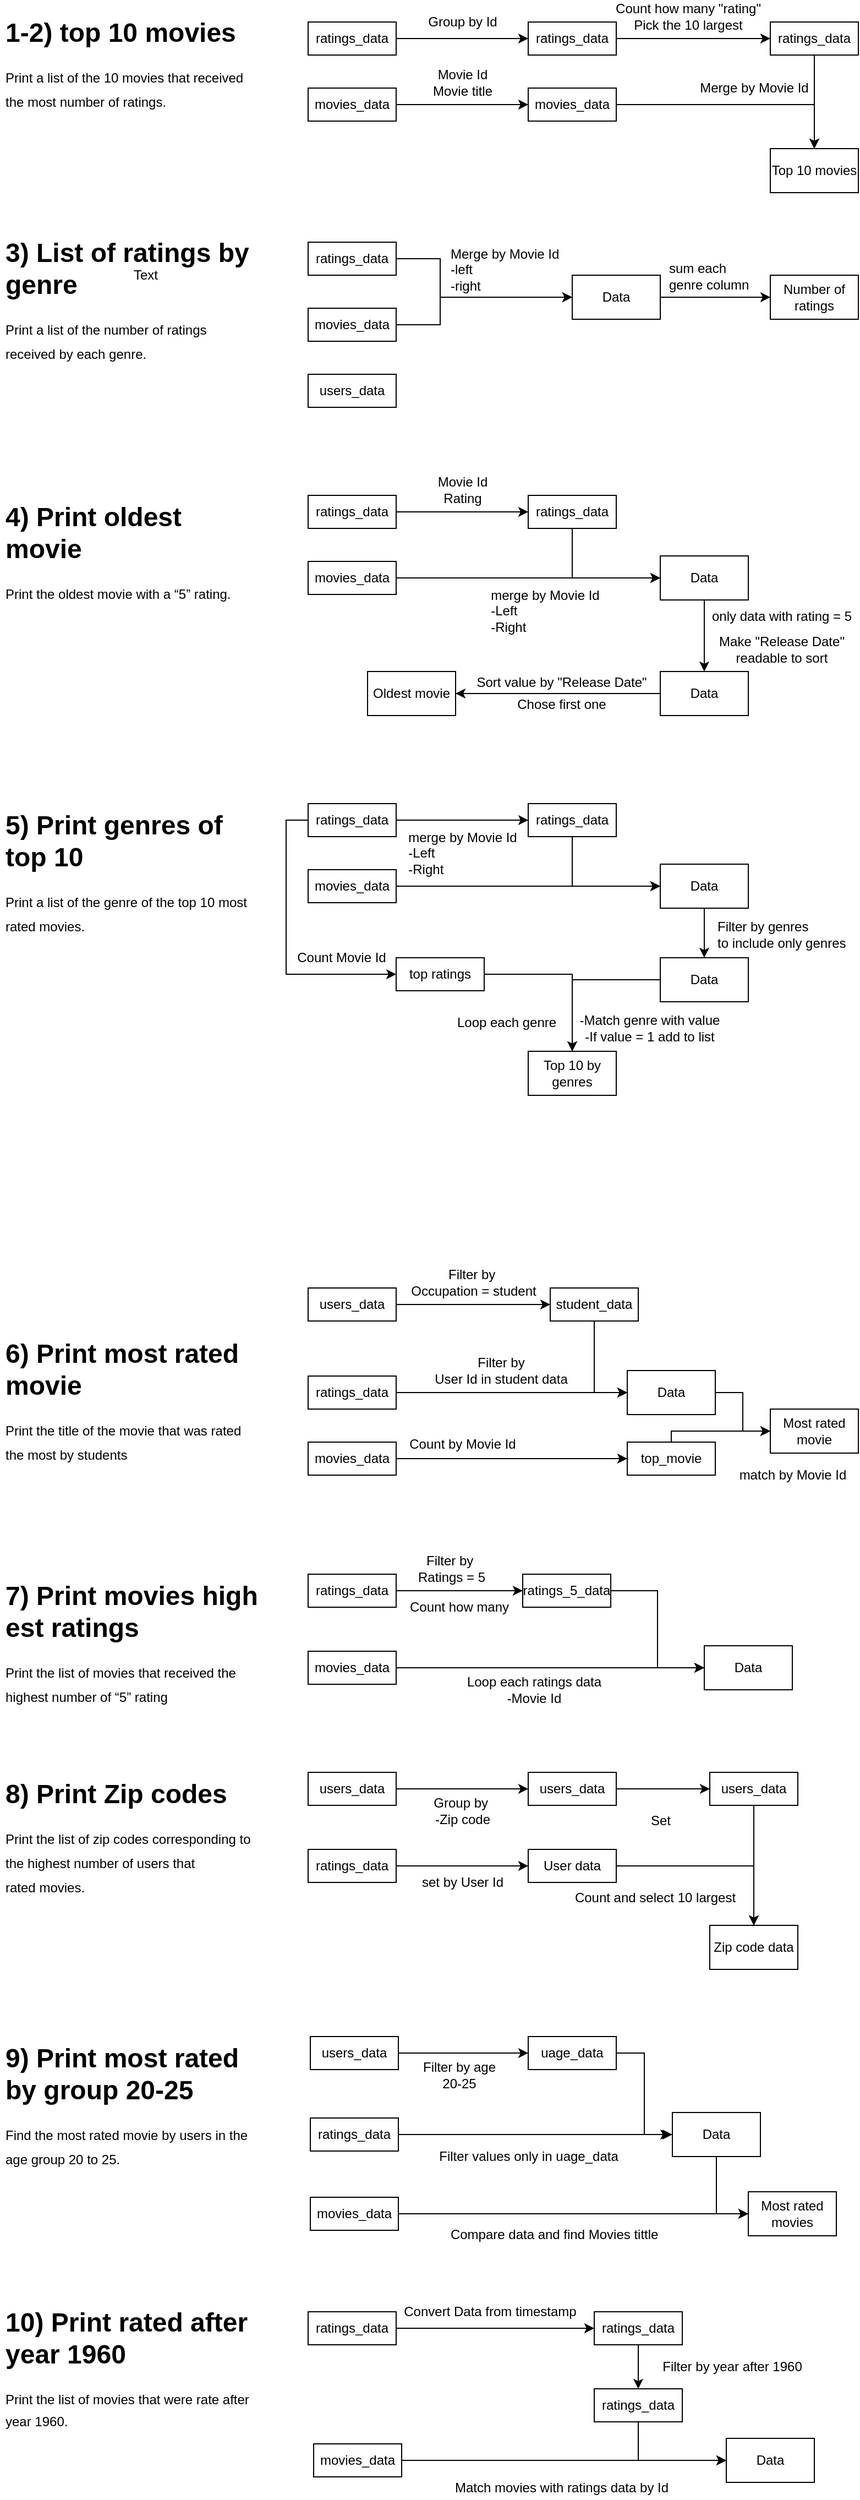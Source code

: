 <mxfile version="13.1.1" type="device"><diagram id="BhJcRQohP4E3G51LzT2_" name="Page-1"><mxGraphModel dx="1422" dy="713" grid="1" gridSize="10" guides="1" tooltips="1" connect="1" arrows="1" fold="1" page="1" pageScale="1" pageWidth="827" pageHeight="1169" math="0" shadow="0"><root><mxCell id="0"/><mxCell id="1" parent="0"/><mxCell id="E1TxKMoR_Xht5ccXdK5K-3" value="ratings_data" style="rounded=0;whiteSpace=wrap;html=1;" vertex="1" parent="1"><mxGeometry x="320" y="50" width="80" height="30" as="geometry"/></mxCell><mxCell id="E1TxKMoR_Xht5ccXdK5K-11" value="&lt;h1&gt;1-2) top 10 movies&lt;/h1&gt;&lt;p&gt;&lt;span class=&quot;TextRun SCXW217902992 BCX0&quot; lang=&quot;EN&quot; style=&quot;margin: 0px ; padding: 0px ; background-color: rgb(255 , 255 , 255) ; font-family: &amp;#34;grotesque&amp;#34; , &amp;#34;grotesque_embeddedfont&amp;#34; , &amp;#34;grotesque_msfontservice&amp;#34; , sans-serif ; line-height: 21.85px&quot;&gt;&lt;span class=&quot;NormalTextRun SCXW217902992 BCX0&quot; style=&quot;margin: 0px ; padding: 0px ; background-color: inherit&quot;&gt;Print a list of the 10 movies that received the most number of ratings.&lt;/span&gt;&lt;/span&gt;&lt;span class=&quot;EOP SCXW217902992 BCX0&quot; style=&quot;margin: 0px ; padding: 0px ; background-color: rgb(255 , 255 , 255) ; line-height: 21.85px ; font-family: &amp;#34;grotesque&amp;#34; , &amp;#34;grotesque_embeddedfont&amp;#34; , &amp;#34;grotesque_msfontservice&amp;#34; , sans-serif&quot;&gt;&amp;nbsp;&lt;/span&gt;&lt;br&gt;&lt;/p&gt;" style="text;html=1;strokeColor=none;fillColor=none;spacing=5;spacingTop=-20;whiteSpace=wrap;overflow=hidden;rounded=0;" vertex="1" parent="1"><mxGeometry x="40" y="40" width="230" height="120" as="geometry"/></mxCell><mxCell id="E1TxKMoR_Xht5ccXdK5K-12" value="&lt;h1&gt;3) List of ratings by genre&lt;/h1&gt;&lt;font style=&quot;font-size: 12px&quot;&gt;&lt;span class=&quot;TextRun SCXW53770112 BCX0&quot; lang=&quot;EN&quot; style=&quot;margin: 0px ; padding: 0px ; background-color: rgb(255 , 255 , 255) ; font-family: &amp;#34;grotesque&amp;#34; , &amp;#34;grotesque_embeddedfont&amp;#34; , &amp;#34;grotesque_msfontservice&amp;#34; , sans-serif ; line-height: 21.85px&quot;&gt;&lt;span class=&quot;NormalTextRun SCXW53770112 BCX0&quot; style=&quot;margin: 0px ; padding: 0px ; background-color: inherit&quot;&gt;Print a list of the number of ratings received by each genre.&lt;/span&gt;&lt;/span&gt;&lt;span class=&quot;EOP SCXW53770112 BCX0&quot; style=&quot;margin: 0px ; padding: 0px ; background-color: rgb(255 , 255 , 255) ; line-height: 21.85px ; font-family: &amp;#34;grotesque&amp;#34; , &amp;#34;grotesque_embeddedfont&amp;#34; , &amp;#34;grotesque_msfontservice&amp;#34; , sans-serif&quot;&gt;&amp;nbsp;&lt;/span&gt;&lt;/font&gt;&lt;p&gt;&lt;span class=&quot;EOP SCXW217902992 BCX0&quot; style=&quot;margin: 0px ; padding: 0px ; background-color: rgb(255 , 255 , 255) ; line-height: 21.85px ; font-family: &amp;#34;grotesque&amp;#34; , &amp;#34;grotesque_embeddedfont&amp;#34; , &amp;#34;grotesque_msfontservice&amp;#34; , sans-serif&quot;&gt;&amp;nbsp;&lt;/span&gt;&lt;br&gt;&lt;/p&gt;" style="text;html=1;strokeColor=none;fillColor=none;spacing=5;spacingTop=-20;whiteSpace=wrap;overflow=hidden;rounded=0;" vertex="1" parent="1"><mxGeometry x="40" y="240" width="230" height="120" as="geometry"/></mxCell><mxCell id="E1TxKMoR_Xht5ccXdK5K-45" value="Text" style="text;html=1;align=center;verticalAlign=middle;resizable=0;points=[];autosize=1;" vertex="1" parent="E1TxKMoR_Xht5ccXdK5K-12"><mxGeometry x="112" y="30" width="40" height="20" as="geometry"/></mxCell><mxCell id="E1TxKMoR_Xht5ccXdK5K-13" value="&lt;h1&gt;4) Print oldest movie&lt;/h1&gt;&lt;font style=&quot;font-size: 12px&quot;&gt;&lt;span class=&quot;TextRun SCXW104568413 BCX0&quot; lang=&quot;EN&quot; style=&quot;margin: 0px ; padding: 0px ; background-color: rgb(255 , 255 , 255) ; font-family: &amp;#34;grotesque&amp;#34; , &amp;#34;grotesque_embeddedfont&amp;#34; , &amp;#34;grotesque_msfontservice&amp;#34; , sans-serif ; line-height: 21.85px&quot;&gt;&lt;span class=&quot;NormalTextRun SCXW104568413 BCX0&quot; style=&quot;margin: 0px ; padding: 0px ; background-color: inherit&quot;&gt;Print the oldest movie with a “5” rating.&lt;/span&gt;&lt;/span&gt;&lt;span class=&quot;EOP SCXW104568413 BCX0&quot; style=&quot;margin: 0px ; padding: 0px ; background-color: rgb(255 , 255 , 255) ; line-height: 21.85px ; font-family: &amp;#34;grotesque&amp;#34; , &amp;#34;grotesque_embeddedfont&amp;#34; , &amp;#34;grotesque_msfontservice&amp;#34; , sans-serif&quot;&gt;&amp;nbsp;&lt;/span&gt;&lt;/font&gt;&lt;br&gt;&lt;p&gt;&lt;span class=&quot;EOP SCXW217902992 BCX0&quot; style=&quot;margin: 0px ; padding: 0px ; background-color: rgb(255 , 255 , 255) ; line-height: 21.85px ; font-family: &amp;#34;grotesque&amp;#34; , &amp;#34;grotesque_embeddedfont&amp;#34; , &amp;#34;grotesque_msfontservice&amp;#34; , sans-serif&quot;&gt;&amp;nbsp;&lt;/span&gt;&lt;br&gt;&lt;/p&gt;" style="text;html=1;strokeColor=none;fillColor=none;spacing=5;spacingTop=-20;whiteSpace=wrap;overflow=hidden;rounded=0;" vertex="1" parent="1"><mxGeometry x="40" y="480" width="240" height="120" as="geometry"/></mxCell><mxCell id="E1TxKMoR_Xht5ccXdK5K-14" value="&lt;h1&gt;5) Print genres of top 10&lt;/h1&gt;&lt;font style=&quot;font-size: 12px&quot;&gt;&lt;span class=&quot;TextRun SCXW199083882 BCX0&quot; lang=&quot;EN&quot; style=&quot;margin: 0px ; padding: 0px ; background-color: rgb(255 , 255 , 255) ; font-family: &amp;#34;grotesque&amp;#34; , &amp;#34;grotesque_embeddedfont&amp;#34; , &amp;#34;grotesque_msfontservice&amp;#34; , sans-serif ; line-height: 21.85px&quot;&gt;&lt;span class=&quot;NormalTextRun SCXW199083882 BCX0&quot; style=&quot;margin: 0px ; padding: 0px ; background-color: inherit&quot;&gt;Print a list of the genre of the top 10 most rated movies.&lt;/span&gt;&lt;/span&gt;&lt;span class=&quot;EOP SCXW199083882 BCX0&quot; style=&quot;margin: 0px ; padding: 0px ; background-color: rgb(255 , 255 , 255) ; line-height: 21.85px ; font-family: &amp;#34;grotesque&amp;#34; , &amp;#34;grotesque_embeddedfont&amp;#34; , &amp;#34;grotesque_msfontservice&amp;#34; , sans-serif&quot;&gt;&amp;nbsp;&lt;/span&gt;&lt;/font&gt;&lt;p&gt;&lt;span class=&quot;EOP SCXW217902992 BCX0&quot; style=&quot;margin: 0px ; padding: 0px ; background-color: rgb(255 , 255 , 255) ; line-height: 21.85px ; font-family: &amp;#34;grotesque&amp;#34; , &amp;#34;grotesque_embeddedfont&amp;#34; , &amp;#34;grotesque_msfontservice&amp;#34; , sans-serif&quot;&gt;&amp;nbsp;&lt;/span&gt;&lt;br&gt;&lt;/p&gt;" style="text;html=1;strokeColor=none;fillColor=none;spacing=5;spacingTop=-20;whiteSpace=wrap;overflow=hidden;rounded=0;" vertex="1" parent="1"><mxGeometry x="40" y="760" width="240" height="120" as="geometry"/></mxCell><mxCell id="E1TxKMoR_Xht5ccXdK5K-23" style="edgeStyle=orthogonalEdgeStyle;rounded=0;orthogonalLoop=1;jettySize=auto;html=1;entryX=0;entryY=0.5;entryDx=0;entryDy=0;" edge="1" parent="1" source="E1TxKMoR_Xht5ccXdK5K-15" target="E1TxKMoR_Xht5ccXdK5K-22"><mxGeometry relative="1" as="geometry"/></mxCell><mxCell id="E1TxKMoR_Xht5ccXdK5K-15" value="movies_data" style="rounded=0;whiteSpace=wrap;html=1;" vertex="1" parent="1"><mxGeometry x="320" y="110" width="80" height="30" as="geometry"/></mxCell><mxCell id="E1TxKMoR_Xht5ccXdK5K-27" style="edgeStyle=orthogonalEdgeStyle;rounded=0;orthogonalLoop=1;jettySize=auto;html=1;entryX=0;entryY=0.5;entryDx=0;entryDy=0;" edge="1" parent="1" source="E1TxKMoR_Xht5ccXdK5K-17" target="E1TxKMoR_Xht5ccXdK5K-26"><mxGeometry relative="1" as="geometry"/></mxCell><mxCell id="E1TxKMoR_Xht5ccXdK5K-17" value="ratings_data" style="rounded=0;whiteSpace=wrap;html=1;" vertex="1" parent="1"><mxGeometry x="520" y="50" width="80" height="30" as="geometry"/></mxCell><mxCell id="E1TxKMoR_Xht5ccXdK5K-18" value="" style="endArrow=classic;html=1;exitX=1;exitY=0.5;exitDx=0;exitDy=0;entryX=0;entryY=0.5;entryDx=0;entryDy=0;" edge="1" parent="1" source="E1TxKMoR_Xht5ccXdK5K-3" target="E1TxKMoR_Xht5ccXdK5K-17"><mxGeometry width="50" height="50" relative="1" as="geometry"><mxPoint x="370" y="280" as="sourcePoint"/><mxPoint x="420" y="230" as="targetPoint"/></mxGeometry></mxCell><mxCell id="E1TxKMoR_Xht5ccXdK5K-21" value="Group by Id" style="text;html=1;align=center;verticalAlign=middle;resizable=0;points=[];autosize=1;" vertex="1" parent="1"><mxGeometry x="420" y="40" width="80" height="20" as="geometry"/></mxCell><mxCell id="E1TxKMoR_Xht5ccXdK5K-31" style="edgeStyle=orthogonalEdgeStyle;rounded=0;orthogonalLoop=1;jettySize=auto;html=1;exitX=1;exitY=0.5;exitDx=0;exitDy=0;" edge="1" parent="1" source="E1TxKMoR_Xht5ccXdK5K-22" target="E1TxKMoR_Xht5ccXdK5K-25"><mxGeometry relative="1" as="geometry"/></mxCell><mxCell id="E1TxKMoR_Xht5ccXdK5K-22" value="movies_data" style="rounded=0;whiteSpace=wrap;html=1;" vertex="1" parent="1"><mxGeometry x="520" y="110" width="80" height="30" as="geometry"/></mxCell><mxCell id="E1TxKMoR_Xht5ccXdK5K-24" value="Movie Id&lt;br&gt;Movie title" style="text;html=1;align=center;verticalAlign=middle;resizable=0;points=[];autosize=1;" vertex="1" parent="1"><mxGeometry x="425" y="90" width="70" height="30" as="geometry"/></mxCell><mxCell id="E1TxKMoR_Xht5ccXdK5K-25" value="Top 10 movies" style="rounded=0;whiteSpace=wrap;html=1;" vertex="1" parent="1"><mxGeometry x="740" y="165" width="80" height="40" as="geometry"/></mxCell><mxCell id="E1TxKMoR_Xht5ccXdK5K-30" style="edgeStyle=orthogonalEdgeStyle;rounded=0;orthogonalLoop=1;jettySize=auto;html=1;exitX=0.5;exitY=1;exitDx=0;exitDy=0;entryX=0.5;entryY=0;entryDx=0;entryDy=0;" edge="1" parent="1" source="E1TxKMoR_Xht5ccXdK5K-26" target="E1TxKMoR_Xht5ccXdK5K-25"><mxGeometry relative="1" as="geometry"/></mxCell><mxCell id="E1TxKMoR_Xht5ccXdK5K-26" value="ratings_data" style="rounded=0;whiteSpace=wrap;html=1;" vertex="1" parent="1"><mxGeometry x="740" y="50" width="80" height="30" as="geometry"/></mxCell><mxCell id="E1TxKMoR_Xht5ccXdK5K-28" value="Count how many &quot;rating&quot;&lt;br&gt;Pick the 10 largest" style="text;html=1;align=center;verticalAlign=middle;resizable=0;points=[];autosize=1;" vertex="1" parent="1"><mxGeometry x="590" y="30" width="150" height="30" as="geometry"/></mxCell><mxCell id="E1TxKMoR_Xht5ccXdK5K-32" value="Merge by Movie Id" style="text;html=1;align=center;verticalAlign=middle;resizable=0;points=[];autosize=1;" vertex="1" parent="1"><mxGeometry x="670" y="100" width="110" height="20" as="geometry"/></mxCell><mxCell id="E1TxKMoR_Xht5ccXdK5K-38" style="edgeStyle=orthogonalEdgeStyle;rounded=0;orthogonalLoop=1;jettySize=auto;html=1;" edge="1" parent="1" source="E1TxKMoR_Xht5ccXdK5K-34" target="E1TxKMoR_Xht5ccXdK5K-37"><mxGeometry relative="1" as="geometry"><Array as="points"><mxPoint x="440" y="265"/><mxPoint x="440" y="300"/></Array></mxGeometry></mxCell><mxCell id="E1TxKMoR_Xht5ccXdK5K-34" value="ratings_data" style="rounded=0;whiteSpace=wrap;html=1;" vertex="1" parent="1"><mxGeometry x="320" y="250" width="80" height="30" as="geometry"/></mxCell><mxCell id="E1TxKMoR_Xht5ccXdK5K-39" style="edgeStyle=orthogonalEdgeStyle;rounded=0;orthogonalLoop=1;jettySize=auto;html=1;entryX=0;entryY=0.5;entryDx=0;entryDy=0;" edge="1" parent="1" source="E1TxKMoR_Xht5ccXdK5K-35" target="E1TxKMoR_Xht5ccXdK5K-37"><mxGeometry relative="1" as="geometry"><Array as="points"><mxPoint x="440" y="325"/><mxPoint x="440" y="300"/></Array></mxGeometry></mxCell><mxCell id="E1TxKMoR_Xht5ccXdK5K-35" value="movies_data" style="rounded=0;whiteSpace=wrap;html=1;" vertex="1" parent="1"><mxGeometry x="320" y="310" width="80" height="30" as="geometry"/></mxCell><mxCell id="E1TxKMoR_Xht5ccXdK5K-36" value="users_data" style="rounded=0;whiteSpace=wrap;html=1;" vertex="1" parent="1"><mxGeometry x="320" y="370" width="80" height="30" as="geometry"/></mxCell><mxCell id="E1TxKMoR_Xht5ccXdK5K-43" style="edgeStyle=orthogonalEdgeStyle;rounded=0;orthogonalLoop=1;jettySize=auto;html=1;exitX=1;exitY=0.5;exitDx=0;exitDy=0;" edge="1" parent="1" source="E1TxKMoR_Xht5ccXdK5K-37" target="E1TxKMoR_Xht5ccXdK5K-42"><mxGeometry relative="1" as="geometry"/></mxCell><mxCell id="E1TxKMoR_Xht5ccXdK5K-37" value="Data" style="rounded=0;whiteSpace=wrap;html=1;" vertex="1" parent="1"><mxGeometry x="560" y="280" width="80" height="40" as="geometry"/></mxCell><mxCell id="E1TxKMoR_Xht5ccXdK5K-40" value="&lt;div style=&quot;text-align: left&quot;&gt;&lt;span&gt;Merge by Movie Id&amp;nbsp;&lt;/span&gt;&lt;/div&gt;&lt;div style=&quot;text-align: left&quot;&gt;&lt;span&gt;-left&amp;nbsp;&lt;/span&gt;&lt;/div&gt;&lt;div style=&quot;text-align: left&quot;&gt;&lt;span&gt;-right&lt;/span&gt;&lt;/div&gt;" style="text;html=1;align=center;verticalAlign=middle;resizable=0;points=[];autosize=1;" vertex="1" parent="1"><mxGeometry x="440" y="250" width="120" height="50" as="geometry"/></mxCell><mxCell id="E1TxKMoR_Xht5ccXdK5K-42" value="Number of ratings" style="rounded=0;whiteSpace=wrap;html=1;" vertex="1" parent="1"><mxGeometry x="740" y="280" width="80" height="40" as="geometry"/></mxCell><mxCell id="E1TxKMoR_Xht5ccXdK5K-44" value="sum each &lt;br&gt;genre column" style="text;html=1;align=left;verticalAlign=middle;resizable=0;points=[];autosize=1;" vertex="1" parent="1"><mxGeometry x="646" y="266" width="90" height="30" as="geometry"/></mxCell><mxCell id="E1TxKMoR_Xht5ccXdK5K-51" style="edgeStyle=orthogonalEdgeStyle;rounded=0;orthogonalLoop=1;jettySize=auto;html=1;entryX=0;entryY=0.5;entryDx=0;entryDy=0;" edge="1" parent="1" source="E1TxKMoR_Xht5ccXdK5K-46" target="E1TxKMoR_Xht5ccXdK5K-49"><mxGeometry relative="1" as="geometry"/></mxCell><mxCell id="E1TxKMoR_Xht5ccXdK5K-46" value="ratings_data" style="rounded=0;whiteSpace=wrap;html=1;" vertex="1" parent="1"><mxGeometry x="320" y="480" width="80" height="30" as="geometry"/></mxCell><mxCell id="E1TxKMoR_Xht5ccXdK5K-53" style="edgeStyle=orthogonalEdgeStyle;rounded=0;orthogonalLoop=1;jettySize=auto;html=1;entryX=0;entryY=0.5;entryDx=0;entryDy=0;" edge="1" parent="1" source="E1TxKMoR_Xht5ccXdK5K-47" target="E1TxKMoR_Xht5ccXdK5K-52"><mxGeometry relative="1" as="geometry"/></mxCell><mxCell id="E1TxKMoR_Xht5ccXdK5K-47" value="movies_data" style="rounded=0;whiteSpace=wrap;html=1;" vertex="1" parent="1"><mxGeometry x="320" y="540" width="80" height="30" as="geometry"/></mxCell><mxCell id="E1TxKMoR_Xht5ccXdK5K-54" style="edgeStyle=orthogonalEdgeStyle;rounded=0;orthogonalLoop=1;jettySize=auto;html=1;entryX=0;entryY=0.5;entryDx=0;entryDy=0;" edge="1" parent="1" source="E1TxKMoR_Xht5ccXdK5K-49" target="E1TxKMoR_Xht5ccXdK5K-52"><mxGeometry relative="1" as="geometry"><mxPoint x="630" y="550" as="targetPoint"/><Array as="points"><mxPoint x="560" y="555"/></Array></mxGeometry></mxCell><mxCell id="E1TxKMoR_Xht5ccXdK5K-49" value="ratings_data" style="rounded=0;whiteSpace=wrap;html=1;" vertex="1" parent="1"><mxGeometry x="520" y="480" width="80" height="30" as="geometry"/></mxCell><mxCell id="E1TxKMoR_Xht5ccXdK5K-50" value="Movie Id&lt;br&gt;Rating" style="text;html=1;align=center;verticalAlign=middle;resizable=0;points=[];autosize=1;" vertex="1" parent="1"><mxGeometry x="430" y="460" width="60" height="30" as="geometry"/></mxCell><mxCell id="E1TxKMoR_Xht5ccXdK5K-59" style="edgeStyle=orthogonalEdgeStyle;rounded=0;orthogonalLoop=1;jettySize=auto;html=1;entryX=0.5;entryY=0;entryDx=0;entryDy=0;" edge="1" parent="1" source="E1TxKMoR_Xht5ccXdK5K-52" target="E1TxKMoR_Xht5ccXdK5K-58"><mxGeometry relative="1" as="geometry"/></mxCell><mxCell id="E1TxKMoR_Xht5ccXdK5K-52" value="Data" style="rounded=0;whiteSpace=wrap;html=1;" vertex="1" parent="1"><mxGeometry x="640" y="535" width="80" height="40" as="geometry"/></mxCell><mxCell id="E1TxKMoR_Xht5ccXdK5K-57" value="&lt;div style=&quot;text-align: left&quot;&gt;&lt;span&gt;merge by Movie Id&lt;/span&gt;&lt;/div&gt;&lt;div style=&quot;text-align: left&quot;&gt;&lt;span&gt;-Left&lt;/span&gt;&lt;/div&gt;&lt;div style=&quot;text-align: left&quot;&gt;&lt;span&gt;-Right&lt;/span&gt;&lt;/div&gt;" style="text;html=1;align=center;verticalAlign=middle;resizable=0;points=[];autosize=1;" vertex="1" parent="1"><mxGeometry x="480" y="560" width="110" height="50" as="geometry"/></mxCell><mxCell id="E1TxKMoR_Xht5ccXdK5K-63" style="edgeStyle=orthogonalEdgeStyle;rounded=0;orthogonalLoop=1;jettySize=auto;html=1;entryX=1;entryY=0.5;entryDx=0;entryDy=0;" edge="1" parent="1" source="E1TxKMoR_Xht5ccXdK5K-58" target="E1TxKMoR_Xht5ccXdK5K-62"><mxGeometry relative="1" as="geometry"/></mxCell><mxCell id="E1TxKMoR_Xht5ccXdK5K-58" value="Data" style="rounded=0;whiteSpace=wrap;html=1;" vertex="1" parent="1"><mxGeometry x="640" y="640" width="80" height="40" as="geometry"/></mxCell><mxCell id="E1TxKMoR_Xht5ccXdK5K-60" value="only data with rating = 5" style="text;html=1;align=center;verticalAlign=middle;resizable=0;points=[];autosize=1;" vertex="1" parent="1"><mxGeometry x="680" y="580" width="140" height="20" as="geometry"/></mxCell><mxCell id="E1TxKMoR_Xht5ccXdK5K-62" value="Oldest movie" style="rounded=0;whiteSpace=wrap;html=1;" vertex="1" parent="1"><mxGeometry x="374" y="640" width="80" height="40" as="geometry"/></mxCell><mxCell id="E1TxKMoR_Xht5ccXdK5K-67" value="Sort value by &quot;Release Date&quot;" style="text;html=1;align=center;verticalAlign=middle;resizable=0;points=[];autosize=1;" vertex="1" parent="1"><mxGeometry x="465" y="640" width="170" height="20" as="geometry"/></mxCell><mxCell id="E1TxKMoR_Xht5ccXdK5K-68" value="Make &quot;Release Date&quot;&lt;br&gt;readable to sort" style="text;html=1;align=center;verticalAlign=middle;resizable=0;points=[];autosize=1;" vertex="1" parent="1"><mxGeometry x="685" y="605" width="130" height="30" as="geometry"/></mxCell><mxCell id="E1TxKMoR_Xht5ccXdK5K-69" value="Chose first one" style="text;html=1;align=center;verticalAlign=middle;resizable=0;points=[];autosize=1;" vertex="1" parent="1"><mxGeometry x="500" y="660" width="100" height="20" as="geometry"/></mxCell><mxCell id="E1TxKMoR_Xht5ccXdK5K-70" style="edgeStyle=orthogonalEdgeStyle;rounded=0;orthogonalLoop=1;jettySize=auto;html=1;entryX=0;entryY=0.5;entryDx=0;entryDy=0;" edge="1" parent="1" source="E1TxKMoR_Xht5ccXdK5K-71" target="E1TxKMoR_Xht5ccXdK5K-75"><mxGeometry relative="1" as="geometry"/></mxCell><mxCell id="E1TxKMoR_Xht5ccXdK5K-92" style="edgeStyle=orthogonalEdgeStyle;rounded=0;orthogonalLoop=1;jettySize=auto;html=1;entryX=0;entryY=0.5;entryDx=0;entryDy=0;" edge="1" parent="1" source="E1TxKMoR_Xht5ccXdK5K-71" target="E1TxKMoR_Xht5ccXdK5K-86"><mxGeometry relative="1" as="geometry"><Array as="points"><mxPoint x="300" y="775"/><mxPoint x="300" y="915"/></Array></mxGeometry></mxCell><mxCell id="E1TxKMoR_Xht5ccXdK5K-71" value="ratings_data" style="rounded=0;whiteSpace=wrap;html=1;" vertex="1" parent="1"><mxGeometry x="320" y="760" width="80" height="30" as="geometry"/></mxCell><mxCell id="E1TxKMoR_Xht5ccXdK5K-72" style="edgeStyle=orthogonalEdgeStyle;rounded=0;orthogonalLoop=1;jettySize=auto;html=1;entryX=0;entryY=0.5;entryDx=0;entryDy=0;" edge="1" parent="1" source="E1TxKMoR_Xht5ccXdK5K-73" target="E1TxKMoR_Xht5ccXdK5K-76"><mxGeometry relative="1" as="geometry"/></mxCell><mxCell id="E1TxKMoR_Xht5ccXdK5K-73" value="movies_data" style="rounded=0;whiteSpace=wrap;html=1;" vertex="1" parent="1"><mxGeometry x="320" y="820" width="80" height="30" as="geometry"/></mxCell><mxCell id="E1TxKMoR_Xht5ccXdK5K-74" style="edgeStyle=orthogonalEdgeStyle;rounded=0;orthogonalLoop=1;jettySize=auto;html=1;entryX=0;entryY=0.5;entryDx=0;entryDy=0;" edge="1" parent="1" source="E1TxKMoR_Xht5ccXdK5K-75" target="E1TxKMoR_Xht5ccXdK5K-76"><mxGeometry relative="1" as="geometry"><mxPoint x="630" y="830" as="targetPoint"/><Array as="points"><mxPoint x="560" y="835"/></Array></mxGeometry></mxCell><mxCell id="E1TxKMoR_Xht5ccXdK5K-75" value="ratings_data" style="rounded=0;whiteSpace=wrap;html=1;" vertex="1" parent="1"><mxGeometry x="520" y="760" width="80" height="30" as="geometry"/></mxCell><mxCell id="E1TxKMoR_Xht5ccXdK5K-83" style="edgeStyle=orthogonalEdgeStyle;rounded=0;orthogonalLoop=1;jettySize=auto;html=1;exitX=0.5;exitY=1;exitDx=0;exitDy=0;entryX=0.5;entryY=0;entryDx=0;entryDy=0;" edge="1" parent="1" source="E1TxKMoR_Xht5ccXdK5K-76" target="E1TxKMoR_Xht5ccXdK5K-79"><mxGeometry relative="1" as="geometry"/></mxCell><mxCell id="E1TxKMoR_Xht5ccXdK5K-76" value="Data" style="rounded=0;whiteSpace=wrap;html=1;" vertex="1" parent="1"><mxGeometry x="640" y="815" width="80" height="40" as="geometry"/></mxCell><mxCell id="E1TxKMoR_Xht5ccXdK5K-77" value="&lt;div style=&quot;text-align: left&quot;&gt;&lt;span&gt;merge by Movie Id&lt;/span&gt;&lt;/div&gt;&lt;div style=&quot;text-align: left&quot;&gt;&lt;span&gt;-Left&lt;/span&gt;&lt;/div&gt;&lt;div style=&quot;text-align: left&quot;&gt;&lt;span&gt;-Right&lt;/span&gt;&lt;/div&gt;" style="text;html=1;align=center;verticalAlign=middle;resizable=0;points=[];autosize=1;" vertex="1" parent="1"><mxGeometry x="405" y="780" width="110" height="50" as="geometry"/></mxCell><mxCell id="E1TxKMoR_Xht5ccXdK5K-95" style="edgeStyle=orthogonalEdgeStyle;rounded=0;orthogonalLoop=1;jettySize=auto;html=1;exitX=0;exitY=0.5;exitDx=0;exitDy=0;entryX=0.5;entryY=0;entryDx=0;entryDy=0;" edge="1" parent="1" source="E1TxKMoR_Xht5ccXdK5K-79" target="E1TxKMoR_Xht5ccXdK5K-93"><mxGeometry relative="1" as="geometry"><mxPoint x="560" y="970" as="targetPoint"/></mxGeometry></mxCell><mxCell id="E1TxKMoR_Xht5ccXdK5K-79" value="Data" style="rounded=0;whiteSpace=wrap;html=1;" vertex="1" parent="1"><mxGeometry x="640" y="900" width="80" height="40" as="geometry"/></mxCell><mxCell id="E1TxKMoR_Xht5ccXdK5K-103" style="edgeStyle=orthogonalEdgeStyle;rounded=0;orthogonalLoop=1;jettySize=auto;html=1;entryX=0;entryY=0.5;entryDx=0;entryDy=0;" edge="1" parent="1" source="E1TxKMoR_Xht5ccXdK5K-80" target="E1TxKMoR_Xht5ccXdK5K-102"><mxGeometry relative="1" as="geometry"/></mxCell><mxCell id="E1TxKMoR_Xht5ccXdK5K-80" value="users_data" style="rounded=0;whiteSpace=wrap;html=1;" vertex="1" parent="1"><mxGeometry x="320" y="1200" width="80" height="30" as="geometry"/></mxCell><mxCell id="E1TxKMoR_Xht5ccXdK5K-107" style="edgeStyle=orthogonalEdgeStyle;rounded=0;orthogonalLoop=1;jettySize=auto;html=1;entryX=0;entryY=0.5;entryDx=0;entryDy=0;" edge="1" parent="1" source="E1TxKMoR_Xht5ccXdK5K-81" target="E1TxKMoR_Xht5ccXdK5K-105"><mxGeometry relative="1" as="geometry"><mxPoint x="610" y="1300" as="targetPoint"/></mxGeometry></mxCell><mxCell id="E1TxKMoR_Xht5ccXdK5K-81" value="ratings_data" style="rounded=0;whiteSpace=wrap;html=1;" vertex="1" parent="1"><mxGeometry x="320" y="1280" width="80" height="30" as="geometry"/></mxCell><mxCell id="E1TxKMoR_Xht5ccXdK5K-111" style="edgeStyle=orthogonalEdgeStyle;rounded=0;orthogonalLoop=1;jettySize=auto;html=1;entryX=0;entryY=0.5;entryDx=0;entryDy=0;" edge="1" parent="1" source="E1TxKMoR_Xht5ccXdK5K-82" target="E1TxKMoR_Xht5ccXdK5K-110"><mxGeometry relative="1" as="geometry"/></mxCell><mxCell id="E1TxKMoR_Xht5ccXdK5K-82" value="movies_data" style="rounded=0;whiteSpace=wrap;html=1;" vertex="1" parent="1"><mxGeometry x="320" y="1340" width="80" height="30" as="geometry"/></mxCell><mxCell id="E1TxKMoR_Xht5ccXdK5K-84" value="Filter by genres&lt;br&gt;to include only genres" style="text;html=1;align=left;verticalAlign=middle;resizable=0;points=[];autosize=1;" vertex="1" parent="1"><mxGeometry x="690" y="864" width="130" height="30" as="geometry"/></mxCell><mxCell id="E1TxKMoR_Xht5ccXdK5K-94" style="edgeStyle=orthogonalEdgeStyle;rounded=0;orthogonalLoop=1;jettySize=auto;html=1;exitX=1;exitY=0.5;exitDx=0;exitDy=0;entryX=0.5;entryY=0;entryDx=0;entryDy=0;" edge="1" parent="1" source="E1TxKMoR_Xht5ccXdK5K-86" target="E1TxKMoR_Xht5ccXdK5K-93"><mxGeometry relative="1" as="geometry"/></mxCell><mxCell id="E1TxKMoR_Xht5ccXdK5K-86" value="top ratings" style="rounded=0;whiteSpace=wrap;html=1;" vertex="1" parent="1"><mxGeometry x="400" y="900" width="80" height="30" as="geometry"/></mxCell><mxCell id="E1TxKMoR_Xht5ccXdK5K-89" value="Count Movie Id" style="text;html=1;align=center;verticalAlign=middle;resizable=0;points=[];autosize=1;" vertex="1" parent="1"><mxGeometry x="300" y="890" width="100" height="20" as="geometry"/></mxCell><mxCell id="E1TxKMoR_Xht5ccXdK5K-93" value="Top 10 by genres" style="rounded=0;whiteSpace=wrap;html=1;" vertex="1" parent="1"><mxGeometry x="520" y="985" width="80" height="40" as="geometry"/></mxCell><mxCell id="E1TxKMoR_Xht5ccXdK5K-96" value="-Match genre with value&lt;br&gt;-If value = 1 add to list" style="text;html=1;align=center;verticalAlign=middle;resizable=0;points=[];autosize=1;" vertex="1" parent="1"><mxGeometry x="560" y="949" width="140" height="30" as="geometry"/></mxCell><mxCell id="E1TxKMoR_Xht5ccXdK5K-100" value="Loop each genre" style="text;html=1;align=center;verticalAlign=middle;resizable=0;points=[];autosize=1;" vertex="1" parent="1"><mxGeometry x="445" y="949" width="110" height="20" as="geometry"/></mxCell><mxCell id="E1TxKMoR_Xht5ccXdK5K-101" value="&lt;h1&gt;6) Print most rated movie&lt;/h1&gt;&lt;font style=&quot;font-size: 12px&quot;&gt;&lt;span class=&quot;TextRun SCXW146094069 BCX0&quot; lang=&quot;EN&quot; style=&quot;margin: 0px ; padding: 0px ; background-color: rgb(255 , 255 , 255) ; font-family: &amp;#34;grotesque&amp;#34; , &amp;#34;grotesque_embeddedfont&amp;#34; , &amp;#34;grotesque_msfontservice&amp;#34; , sans-serif ; line-height: 21.85px&quot;&gt;&lt;span class=&quot;NormalTextRun SCXW146094069 BCX0&quot; style=&quot;margin: 0px ; padding: 0px ; background-color: inherit&quot;&gt;P&lt;/span&gt;&lt;/span&gt;&lt;span class=&quot;TextRun SCXW146094069 BCX0&quot; lang=&quot;EN&quot; style=&quot;margin: 0px ; padding: 0px ; background-color: rgb(255 , 255 , 255) ; font-family: &amp;#34;grotesque&amp;#34; , &amp;#34;grotesque_embeddedfont&amp;#34; , &amp;#34;grotesque_msfontservice&amp;#34; , sans-serif ; line-height: 21.85px&quot;&gt;&lt;span class=&quot;NormalTextRun SCXW146094069 BCX0&quot; style=&quot;margin: 0px ; padding: 0px ; background-color: inherit&quot;&gt;rint the title of the movie that was rated the most by students&lt;/span&gt;&lt;/span&gt;&lt;span class=&quot;EOP SCXW146094069 BCX0&quot; style=&quot;margin: 0px ; padding: 0px ; background-color: rgb(255 , 255 , 255) ; line-height: 21.85px ; font-family: &amp;#34;grotesque&amp;#34; , &amp;#34;grotesque_embeddedfont&amp;#34; , &amp;#34;grotesque_msfontservice&amp;#34; , sans-serif&quot;&gt;&amp;nbsp;&lt;/span&gt;&lt;br&gt;&lt;/font&gt;&lt;p&gt;&lt;span class=&quot;EOP SCXW217902992 BCX0&quot; style=&quot;margin: 0px ; padding: 0px ; background-color: rgb(255 , 255 , 255) ; line-height: 21.85px ; font-family: &amp;#34;grotesque&amp;#34; , &amp;#34;grotesque_embeddedfont&amp;#34; , &amp;#34;grotesque_msfontservice&amp;#34; , sans-serif&quot;&gt;&amp;nbsp;&lt;/span&gt;&lt;br&gt;&lt;/p&gt;" style="text;html=1;strokeColor=none;fillColor=none;spacing=5;spacingTop=-20;whiteSpace=wrap;overflow=hidden;rounded=0;" vertex="1" parent="1"><mxGeometry x="40" y="1240" width="240" height="120" as="geometry"/></mxCell><mxCell id="E1TxKMoR_Xht5ccXdK5K-106" style="edgeStyle=orthogonalEdgeStyle;rounded=0;orthogonalLoop=1;jettySize=auto;html=1;exitX=0.5;exitY=1;exitDx=0;exitDy=0;entryX=0;entryY=0.5;entryDx=0;entryDy=0;" edge="1" parent="1" source="E1TxKMoR_Xht5ccXdK5K-102" target="E1TxKMoR_Xht5ccXdK5K-105"><mxGeometry relative="1" as="geometry"/></mxCell><mxCell id="E1TxKMoR_Xht5ccXdK5K-102" value="student_data" style="rounded=0;whiteSpace=wrap;html=1;" vertex="1" parent="1"><mxGeometry x="540" y="1200" width="80" height="30" as="geometry"/></mxCell><mxCell id="E1TxKMoR_Xht5ccXdK5K-104" value="Filter by&amp;nbsp;&lt;br&gt;Occupation = student" style="text;html=1;align=center;verticalAlign=middle;resizable=0;points=[];autosize=1;" vertex="1" parent="1"><mxGeometry x="405" y="1180" width="130" height="30" as="geometry"/></mxCell><mxCell id="E1TxKMoR_Xht5ccXdK5K-114" style="edgeStyle=orthogonalEdgeStyle;rounded=0;orthogonalLoop=1;jettySize=auto;html=1;entryX=0;entryY=0.5;entryDx=0;entryDy=0;" edge="1" parent="1" source="E1TxKMoR_Xht5ccXdK5K-105" target="E1TxKMoR_Xht5ccXdK5K-113"><mxGeometry relative="1" as="geometry"/></mxCell><mxCell id="E1TxKMoR_Xht5ccXdK5K-105" value="Data" style="rounded=0;whiteSpace=wrap;html=1;" vertex="1" parent="1"><mxGeometry x="610" y="1275" width="80" height="40" as="geometry"/></mxCell><mxCell id="E1TxKMoR_Xht5ccXdK5K-109" value="Filter by&lt;br&gt;User Id in student data" style="text;html=1;align=center;verticalAlign=middle;resizable=0;points=[];autosize=1;" vertex="1" parent="1"><mxGeometry x="425" y="1260" width="140" height="30" as="geometry"/></mxCell><mxCell id="E1TxKMoR_Xht5ccXdK5K-115" style="edgeStyle=orthogonalEdgeStyle;rounded=0;orthogonalLoop=1;jettySize=auto;html=1;" edge="1" parent="1" source="E1TxKMoR_Xht5ccXdK5K-110"><mxGeometry relative="1" as="geometry"><mxPoint x="740" y="1330" as="targetPoint"/><Array as="points"><mxPoint x="650" y="1330"/></Array></mxGeometry></mxCell><mxCell id="E1TxKMoR_Xht5ccXdK5K-110" value="top_movie" style="rounded=0;whiteSpace=wrap;html=1;" vertex="1" parent="1"><mxGeometry x="610" y="1340" width="80" height="30" as="geometry"/></mxCell><mxCell id="E1TxKMoR_Xht5ccXdK5K-112" value="Count by Movie Id" style="text;html=1;align=center;verticalAlign=middle;resizable=0;points=[];autosize=1;" vertex="1" parent="1"><mxGeometry x="405" y="1332" width="110" height="20" as="geometry"/></mxCell><mxCell id="E1TxKMoR_Xht5ccXdK5K-113" value="Most rated movie" style="rounded=0;whiteSpace=wrap;html=1;" vertex="1" parent="1"><mxGeometry x="740" y="1310" width="80" height="40" as="geometry"/></mxCell><mxCell id="E1TxKMoR_Xht5ccXdK5K-116" value="match by Movie Id" style="text;html=1;align=center;verticalAlign=middle;resizable=0;points=[];autosize=1;" vertex="1" parent="1"><mxGeometry x="705" y="1360" width="110" height="20" as="geometry"/></mxCell><mxCell id="E1TxKMoR_Xht5ccXdK5K-117" value="&lt;h1&gt;7) Print movies high est ratings&lt;/h1&gt;&lt;font style=&quot;font-size: 12px&quot;&gt;&lt;span class=&quot;TextRun SCXW60279965 BCX0&quot; lang=&quot;EN-US&quot; style=&quot;margin: 0px ; padding: 0px ; background-color: rgb(255 , 255 , 255) ; font-family: &amp;#34;grotesque&amp;#34; , &amp;#34;grotesque_embeddedfont&amp;#34; , &amp;#34;grotesque_msfontservice&amp;#34; , sans-serif ; line-height: 21.85px&quot;&gt;&lt;span class=&quot;NormalTextRun SCXW60279965 BCX0&quot; style=&quot;margin: 0px ; padding: 0px ; background-color: inherit&quot;&gt;Print the list of movies that received the highest number of “5” rating&lt;/span&gt;&lt;/span&gt;&lt;span class=&quot;EOP SCXW60279965 BCX0&quot; style=&quot;margin: 0px ; padding: 0px ; background-color: rgb(255 , 255 , 255) ; line-height: 21.85px ; font-family: &amp;#34;grotesque&amp;#34; , &amp;#34;grotesque_embeddedfont&amp;#34; , &amp;#34;grotesque_msfontservice&amp;#34; , sans-serif&quot;&gt;&amp;nbsp;&lt;/span&gt;&lt;br&gt;&lt;/font&gt;&lt;p&gt;&lt;span class=&quot;EOP SCXW217902992 BCX0&quot; style=&quot;margin: 0px ; padding: 0px ; background-color: rgb(255 , 255 , 255) ; line-height: 21.85px ; font-family: &amp;#34;grotesque&amp;#34; , &amp;#34;grotesque_embeddedfont&amp;#34; , &amp;#34;grotesque_msfontservice&amp;#34; , sans-serif&quot;&gt;&amp;nbsp;&lt;/span&gt;&lt;br&gt;&lt;/p&gt;" style="text;html=1;strokeColor=none;fillColor=none;spacing=5;spacingTop=-20;whiteSpace=wrap;overflow=hidden;rounded=0;" vertex="1" parent="1"><mxGeometry x="40" y="1460" width="240" height="120" as="geometry"/></mxCell><mxCell id="E1TxKMoR_Xht5ccXdK5K-122" style="edgeStyle=orthogonalEdgeStyle;rounded=0;orthogonalLoop=1;jettySize=auto;html=1;entryX=0;entryY=0.5;entryDx=0;entryDy=0;" edge="1" parent="1" source="E1TxKMoR_Xht5ccXdK5K-119" target="E1TxKMoR_Xht5ccXdK5K-121"><mxGeometry relative="1" as="geometry"/></mxCell><mxCell id="E1TxKMoR_Xht5ccXdK5K-119" value="ratings_data" style="rounded=0;whiteSpace=wrap;html=1;" vertex="1" parent="1"><mxGeometry x="320" y="1460" width="80" height="30" as="geometry"/></mxCell><mxCell id="E1TxKMoR_Xht5ccXdK5K-131" style="edgeStyle=orthogonalEdgeStyle;rounded=0;orthogonalLoop=1;jettySize=auto;html=1;entryX=0;entryY=0.5;entryDx=0;entryDy=0;" edge="1" parent="1" source="E1TxKMoR_Xht5ccXdK5K-120" target="E1TxKMoR_Xht5ccXdK5K-127"><mxGeometry relative="1" as="geometry"/></mxCell><mxCell id="E1TxKMoR_Xht5ccXdK5K-120" value="movies_data" style="rounded=0;whiteSpace=wrap;html=1;" vertex="1" parent="1"><mxGeometry x="320" y="1530" width="80" height="30" as="geometry"/></mxCell><mxCell id="E1TxKMoR_Xht5ccXdK5K-130" style="edgeStyle=orthogonalEdgeStyle;rounded=0;orthogonalLoop=1;jettySize=auto;html=1;entryX=0;entryY=0.5;entryDx=0;entryDy=0;" edge="1" parent="1" source="E1TxKMoR_Xht5ccXdK5K-121" target="E1TxKMoR_Xht5ccXdK5K-127"><mxGeometry relative="1" as="geometry"><mxPoint x="555" y="1570" as="targetPoint"/></mxGeometry></mxCell><mxCell id="E1TxKMoR_Xht5ccXdK5K-121" value="ratings_5_data" style="rounded=0;whiteSpace=wrap;html=1;" vertex="1" parent="1"><mxGeometry x="515" y="1460" width="80" height="30" as="geometry"/></mxCell><mxCell id="E1TxKMoR_Xht5ccXdK5K-123" value="Filter by&amp;nbsp;&lt;br&gt;Ratings = 5" style="text;html=1;align=center;verticalAlign=middle;resizable=0;points=[];autosize=1;" vertex="1" parent="1"><mxGeometry x="410" y="1440" width="80" height="30" as="geometry"/></mxCell><mxCell id="E1TxKMoR_Xht5ccXdK5K-125" value="Count how many" style="text;html=1;align=center;verticalAlign=middle;resizable=0;points=[];autosize=1;" vertex="1" parent="1"><mxGeometry x="402" y="1480" width="110" height="20" as="geometry"/></mxCell><mxCell id="E1TxKMoR_Xht5ccXdK5K-127" value="Data" style="rounded=0;whiteSpace=wrap;html=1;" vertex="1" parent="1"><mxGeometry x="680" y="1525" width="80" height="40" as="geometry"/></mxCell><mxCell id="E1TxKMoR_Xht5ccXdK5K-132" value="Loop each ratings data&lt;br&gt;-Movie Id" style="text;html=1;align=center;verticalAlign=middle;resizable=0;points=[];autosize=1;" vertex="1" parent="1"><mxGeometry x="455" y="1550" width="140" height="30" as="geometry"/></mxCell><mxCell id="E1TxKMoR_Xht5ccXdK5K-133" value="&lt;h1&gt;8) Print Zip codes&lt;/h1&gt;&lt;font style=&quot;font-size: 12px&quot;&gt;&lt;span class=&quot;TextRun SCXW215441964 BCX0&quot; lang=&quot;EN-US&quot; style=&quot;margin: 0px ; padding: 0px ; background-color: rgb(255 , 255 , 255) ; font-family: &amp;#34;grotesque&amp;#34; , &amp;#34;grotesque_embeddedfont&amp;#34; , &amp;#34;grotesque_msfontservice&amp;#34; , sans-serif ; line-height: 21.85px&quot;&gt;&lt;span class=&quot;NormalTextRun SCXW215441964 BCX0&quot; style=&quot;margin: 0px ; padding: 0px ; background-color: inherit&quot;&gt;Print the list of zip codes corresponding to the highest number of users that rated&lt;/span&gt;&lt;/span&gt;&lt;span class=&quot;TextRun SCXW215441964 BCX0&quot; lang=&quot;EN-US&quot; style=&quot;margin: 0px ; padding: 0px ; background-color: rgb(255 , 255 , 255) ; font-family: &amp;#34;grotesque&amp;#34; , &amp;#34;grotesque_embeddedfont&amp;#34; , &amp;#34;grotesque_msfontservice&amp;#34; , sans-serif ; line-height: 21.85px&quot;&gt;&lt;span class=&quot;NormalTextRun SCXW215441964 BCX0&quot; style=&quot;margin: 0px ; padding: 0px ; background-color: inherit&quot;&gt;&amp;nbsp;&lt;/span&gt;&lt;/span&gt;&lt;span class=&quot;TextRun SCXW215441964 BCX0&quot; lang=&quot;EN-US&quot; style=&quot;margin: 0px ; padding: 0px ; background-color: rgb(255 , 255 , 255) ; font-family: &amp;#34;grotesque&amp;#34; , &amp;#34;grotesque_embeddedfont&amp;#34; , &amp;#34;grotesque_msfontservice&amp;#34; , sans-serif ; line-height: 21.85px&quot;&gt;&lt;span class=&quot;NormalTextRun SCXW215441964 BCX0&quot; style=&quot;margin: 0px ; padding: 0px ; background-color: inherit&quot;&gt;movies.&lt;/span&gt;&lt;/span&gt;&lt;span class=&quot;EOP SCXW215441964 BCX0&quot; style=&quot;margin: 0px ; padding: 0px ; background-color: rgb(255 , 255 , 255) ; line-height: 21.85px ; font-family: &amp;#34;grotesque&amp;#34; , &amp;#34;grotesque_embeddedfont&amp;#34; , &amp;#34;grotesque_msfontservice&amp;#34; , sans-serif&quot;&gt;&amp;nbsp;&lt;/span&gt;&lt;br&gt;&lt;/font&gt;&lt;p&gt;&lt;span class=&quot;EOP SCXW217902992 BCX0&quot; style=&quot;margin: 0px ; padding: 0px ; background-color: rgb(255 , 255 , 255) ; line-height: 21.85px ; font-family: &amp;#34;grotesque&amp;#34; , &amp;#34;grotesque_embeddedfont&amp;#34; , &amp;#34;grotesque_msfontservice&amp;#34; , sans-serif&quot;&gt;&amp;nbsp;&lt;/span&gt;&lt;br&gt;&lt;/p&gt;" style="text;html=1;strokeColor=none;fillColor=none;spacing=5;spacingTop=-20;whiteSpace=wrap;overflow=hidden;rounded=0;" vertex="1" parent="1"><mxGeometry x="40" y="1640" width="240" height="120" as="geometry"/></mxCell><mxCell id="E1TxKMoR_Xht5ccXdK5K-138" style="edgeStyle=orthogonalEdgeStyle;rounded=0;orthogonalLoop=1;jettySize=auto;html=1;entryX=0;entryY=0.5;entryDx=0;entryDy=0;" edge="1" parent="1" source="E1TxKMoR_Xht5ccXdK5K-134" target="E1TxKMoR_Xht5ccXdK5K-137"><mxGeometry relative="1" as="geometry"/></mxCell><mxCell id="E1TxKMoR_Xht5ccXdK5K-134" value="users_data" style="rounded=0;whiteSpace=wrap;html=1;" vertex="1" parent="1"><mxGeometry x="320" y="1640" width="80" height="30" as="geometry"/></mxCell><mxCell id="E1TxKMoR_Xht5ccXdK5K-135" value="ratings_data" style="rounded=0;whiteSpace=wrap;html=1;" vertex="1" parent="1"><mxGeometry x="320" y="1710" width="80" height="30" as="geometry"/></mxCell><mxCell id="E1TxKMoR_Xht5ccXdK5K-141" style="edgeStyle=orthogonalEdgeStyle;rounded=0;orthogonalLoop=1;jettySize=auto;html=1;entryX=0;entryY=0.5;entryDx=0;entryDy=0;" edge="1" parent="1" source="E1TxKMoR_Xht5ccXdK5K-137" target="E1TxKMoR_Xht5ccXdK5K-140"><mxGeometry relative="1" as="geometry"/></mxCell><mxCell id="E1TxKMoR_Xht5ccXdK5K-137" value="users_data" style="rounded=0;whiteSpace=wrap;html=1;" vertex="1" parent="1"><mxGeometry x="520" y="1640" width="80" height="30" as="geometry"/></mxCell><mxCell id="E1TxKMoR_Xht5ccXdK5K-139" value="Group by&amp;nbsp;&lt;br&gt;-Zip code" style="text;html=1;align=center;verticalAlign=middle;resizable=0;points=[];autosize=1;" vertex="1" parent="1"><mxGeometry x="425" y="1660" width="70" height="30" as="geometry"/></mxCell><mxCell id="E1TxKMoR_Xht5ccXdK5K-149" style="edgeStyle=orthogonalEdgeStyle;rounded=0;orthogonalLoop=1;jettySize=auto;html=1;entryX=0.5;entryY=0;entryDx=0;entryDy=0;" edge="1" parent="1" source="E1TxKMoR_Xht5ccXdK5K-140" target="E1TxKMoR_Xht5ccXdK5K-148"><mxGeometry relative="1" as="geometry"/></mxCell><mxCell id="E1TxKMoR_Xht5ccXdK5K-140" value="users_data" style="rounded=0;whiteSpace=wrap;html=1;" vertex="1" parent="1"><mxGeometry x="685" y="1640" width="80" height="30" as="geometry"/></mxCell><mxCell id="E1TxKMoR_Xht5ccXdK5K-142" value="Set" style="text;html=1;align=center;verticalAlign=middle;resizable=0;points=[];autosize=1;" vertex="1" parent="1"><mxGeometry x="625" y="1674" width="30" height="20" as="geometry"/></mxCell><mxCell id="E1TxKMoR_Xht5ccXdK5K-145" style="edgeStyle=orthogonalEdgeStyle;rounded=0;orthogonalLoop=1;jettySize=auto;html=1;" edge="1" parent="1"><mxGeometry relative="1" as="geometry"><mxPoint x="520" y="1725" as="targetPoint"/><mxPoint x="400" y="1725" as="sourcePoint"/></mxGeometry></mxCell><mxCell id="E1TxKMoR_Xht5ccXdK5K-150" style="edgeStyle=orthogonalEdgeStyle;rounded=0;orthogonalLoop=1;jettySize=auto;html=1;entryX=0.5;entryY=0;entryDx=0;entryDy=0;" edge="1" parent="1" source="E1TxKMoR_Xht5ccXdK5K-146" target="E1TxKMoR_Xht5ccXdK5K-148"><mxGeometry relative="1" as="geometry"/></mxCell><mxCell id="E1TxKMoR_Xht5ccXdK5K-146" value="User data" style="rounded=0;whiteSpace=wrap;html=1;" vertex="1" parent="1"><mxGeometry x="520" y="1710" width="80" height="30" as="geometry"/></mxCell><mxCell id="E1TxKMoR_Xht5ccXdK5K-147" value="set by User Id" style="text;html=1;align=center;verticalAlign=middle;resizable=0;points=[];autosize=1;" vertex="1" parent="1"><mxGeometry x="415" y="1730" width="90" height="20" as="geometry"/></mxCell><mxCell id="E1TxKMoR_Xht5ccXdK5K-148" value="Zip code data" style="rounded=0;whiteSpace=wrap;html=1;" vertex="1" parent="1"><mxGeometry x="685" y="1779" width="80" height="40" as="geometry"/></mxCell><mxCell id="E1TxKMoR_Xht5ccXdK5K-151" value="Count and select 10 largest" style="text;html=1;align=center;verticalAlign=middle;resizable=0;points=[];autosize=1;" vertex="1" parent="1"><mxGeometry x="555" y="1744" width="160" height="20" as="geometry"/></mxCell><mxCell id="E1TxKMoR_Xht5ccXdK5K-152" value="&lt;h1&gt;9) Print most rated by group 20-25&lt;/h1&gt;&lt;font style=&quot;font-size: 12px&quot;&gt;&lt;span class=&quot;TextRun SCXW224081790 BCX0&quot; lang=&quot;EN-US&quot; style=&quot;margin: 0px ; padding: 0px ; background-color: rgb(255 , 255 , 255) ; font-family: &amp;#34;grotesque&amp;#34; , &amp;#34;grotesque_embeddedfont&amp;#34; , &amp;#34;grotesque_msfontservice&amp;#34; , sans-serif ; line-height: 21.85px&quot;&gt;&lt;span class=&quot;NormalTextRun SCXW224081790 BCX0&quot; style=&quot;margin: 0px ; padding: 0px ; background-color: inherit&quot;&gt;Find the most rated movie by users in the age group 20 to 25.&lt;/span&gt;&lt;/span&gt;&lt;span class=&quot;EOP SCXW224081790 BCX0&quot; style=&quot;margin: 0px ; padding: 0px ; background-color: rgb(255 , 255 , 255) ; line-height: 21.85px ; font-family: &amp;#34;grotesque&amp;#34; , &amp;#34;grotesque_embeddedfont&amp;#34; , &amp;#34;grotesque_msfontservice&amp;#34; , sans-serif&quot;&gt;&amp;nbsp;&lt;/span&gt;&lt;/font&gt;&lt;p&gt;&lt;span class=&quot;EOP SCXW217902992 BCX0&quot; style=&quot;margin: 0px ; padding: 0px ; background-color: rgb(255 , 255 , 255) ; line-height: 21.85px ; font-family: &amp;#34;grotesque&amp;#34; , &amp;#34;grotesque_embeddedfont&amp;#34; , &amp;#34;grotesque_msfontservice&amp;#34; , sans-serif&quot;&gt;&amp;nbsp;&lt;/span&gt;&lt;br&gt;&lt;/p&gt;" style="text;html=1;strokeColor=none;fillColor=none;spacing=5;spacingTop=-20;whiteSpace=wrap;overflow=hidden;rounded=0;" vertex="1" parent="1"><mxGeometry x="40" y="1880" width="240" height="120" as="geometry"/></mxCell><mxCell id="E1TxKMoR_Xht5ccXdK5K-161" style="edgeStyle=orthogonalEdgeStyle;rounded=0;orthogonalLoop=1;jettySize=auto;html=1;entryX=0;entryY=0.5;entryDx=0;entryDy=0;" edge="1" parent="1" source="E1TxKMoR_Xht5ccXdK5K-153" target="E1TxKMoR_Xht5ccXdK5K-160"><mxGeometry relative="1" as="geometry"/></mxCell><mxCell id="E1TxKMoR_Xht5ccXdK5K-153" value="users_data" style="rounded=0;whiteSpace=wrap;html=1;" vertex="1" parent="1"><mxGeometry x="322" y="1880" width="80" height="30" as="geometry"/></mxCell><mxCell id="E1TxKMoR_Xht5ccXdK5K-165" style="edgeStyle=orthogonalEdgeStyle;rounded=0;orthogonalLoop=1;jettySize=auto;html=1;entryX=-0.023;entryY=0.499;entryDx=0;entryDy=0;entryPerimeter=0;" edge="1" parent="1" source="E1TxKMoR_Xht5ccXdK5K-154" target="E1TxKMoR_Xht5ccXdK5K-163"><mxGeometry relative="1" as="geometry"><mxPoint x="590" y="1980" as="targetPoint"/></mxGeometry></mxCell><mxCell id="E1TxKMoR_Xht5ccXdK5K-154" value="ratings_data" style="rounded=0;whiteSpace=wrap;html=1;" vertex="1" parent="1"><mxGeometry x="322" y="1954" width="80" height="30" as="geometry"/></mxCell><mxCell id="E1TxKMoR_Xht5ccXdK5K-169" style="edgeStyle=orthogonalEdgeStyle;rounded=0;orthogonalLoop=1;jettySize=auto;html=1;entryX=0;entryY=0.5;entryDx=0;entryDy=0;" edge="1" parent="1" source="E1TxKMoR_Xht5ccXdK5K-155" target="E1TxKMoR_Xht5ccXdK5K-167"><mxGeometry relative="1" as="geometry"/></mxCell><mxCell id="E1TxKMoR_Xht5ccXdK5K-155" value="movies_data" style="rounded=0;whiteSpace=wrap;html=1;" vertex="1" parent="1"><mxGeometry x="322" y="2026" width="80" height="30" as="geometry"/></mxCell><mxCell id="E1TxKMoR_Xht5ccXdK5K-156" value="&lt;h1&gt;10) Print rated after year 1960&lt;/h1&gt;&lt;font style=&quot;font-size: 12px&quot;&gt;&lt;span class=&quot;TextRun SCXW262138346 BCX0&quot; lang=&quot;EN-US&quot; style=&quot;margin: 0px ; padding: 0px ; background-color: rgb(255 , 255 , 255) ; font-family: &amp;#34;grotesque&amp;#34; , &amp;#34;grotesque_embeddedfont&amp;#34; , &amp;#34;grotesque_msfontservice&amp;#34; , sans-serif ; line-height: 20.504px&quot;&gt;&lt;span class=&quot;NormalTextRun SCXW262138346 BCX0&quot; style=&quot;margin: 0px ; padding: 0px ; background-color: inherit&quot;&gt;Print the list of movies that were rate after year 1960.&lt;/span&gt;&lt;/span&gt;&lt;span class=&quot;EOP SCXW262138346 BCX0&quot; style=&quot;margin: 0px ; padding: 0px ; background-color: rgb(255 , 255 , 255) ; line-height: 20.504px ; font-family: &amp;#34;grotesque&amp;#34; , &amp;#34;grotesque_embeddedfont&amp;#34; , &amp;#34;grotesque_msfontservice&amp;#34; , sans-serif&quot;&gt;&amp;nbsp;&lt;/span&gt;&lt;/font&gt;&lt;p&gt;&lt;span class=&quot;EOP SCXW217902992 BCX0&quot; style=&quot;margin: 0px ; padding: 0px ; background-color: rgb(255 , 255 , 255) ; line-height: 21.85px ; font-family: &amp;#34;grotesque&amp;#34; , &amp;#34;grotesque_embeddedfont&amp;#34; , &amp;#34;grotesque_msfontservice&amp;#34; , sans-serif&quot;&gt;&amp;nbsp;&lt;/span&gt;&lt;br&gt;&lt;/p&gt;" style="text;html=1;strokeColor=none;fillColor=none;spacing=5;spacingTop=-20;whiteSpace=wrap;overflow=hidden;rounded=0;" vertex="1" parent="1"><mxGeometry x="40" y="2120" width="240" height="120" as="geometry"/></mxCell><mxCell id="E1TxKMoR_Xht5ccXdK5K-172" style="edgeStyle=orthogonalEdgeStyle;rounded=0;orthogonalLoop=1;jettySize=auto;html=1;entryX=0;entryY=0.5;entryDx=0;entryDy=0;" edge="1" parent="1" source="E1TxKMoR_Xht5ccXdK5K-158" target="E1TxKMoR_Xht5ccXdK5K-171"><mxGeometry relative="1" as="geometry"/></mxCell><mxCell id="E1TxKMoR_Xht5ccXdK5K-158" value="ratings_data" style="rounded=0;whiteSpace=wrap;html=1;" vertex="1" parent="1"><mxGeometry x="320" y="2130" width="80" height="30" as="geometry"/></mxCell><mxCell id="E1TxKMoR_Xht5ccXdK5K-181" style="edgeStyle=orthogonalEdgeStyle;rounded=0;orthogonalLoop=1;jettySize=auto;html=1;entryX=0;entryY=0.5;entryDx=0;entryDy=0;" edge="1" parent="1" source="E1TxKMoR_Xht5ccXdK5K-159" target="E1TxKMoR_Xht5ccXdK5K-179"><mxGeometry relative="1" as="geometry"/></mxCell><mxCell id="E1TxKMoR_Xht5ccXdK5K-159" value="movies_data" style="rounded=0;whiteSpace=wrap;html=1;" vertex="1" parent="1"><mxGeometry x="325" y="2250" width="80" height="30" as="geometry"/></mxCell><mxCell id="E1TxKMoR_Xht5ccXdK5K-164" style="edgeStyle=orthogonalEdgeStyle;rounded=0;orthogonalLoop=1;jettySize=auto;html=1;entryX=0;entryY=0.5;entryDx=0;entryDy=0;" edge="1" parent="1" source="E1TxKMoR_Xht5ccXdK5K-160" target="E1TxKMoR_Xht5ccXdK5K-163"><mxGeometry relative="1" as="geometry"/></mxCell><mxCell id="E1TxKMoR_Xht5ccXdK5K-160" value="uage_data" style="rounded=0;whiteSpace=wrap;html=1;" vertex="1" parent="1"><mxGeometry x="520" y="1880" width="80" height="30" as="geometry"/></mxCell><mxCell id="E1TxKMoR_Xht5ccXdK5K-162" value="Filter by age&lt;br&gt;20-25" style="text;html=1;align=center;verticalAlign=middle;resizable=0;points=[];autosize=1;" vertex="1" parent="1"><mxGeometry x="417" y="1900" width="80" height="30" as="geometry"/></mxCell><mxCell id="E1TxKMoR_Xht5ccXdK5K-168" style="edgeStyle=orthogonalEdgeStyle;rounded=0;orthogonalLoop=1;jettySize=auto;html=1;entryX=0;entryY=0.5;entryDx=0;entryDy=0;" edge="1" parent="1" source="E1TxKMoR_Xht5ccXdK5K-163" target="E1TxKMoR_Xht5ccXdK5K-167"><mxGeometry relative="1" as="geometry"/></mxCell><mxCell id="E1TxKMoR_Xht5ccXdK5K-163" value="Data" style="rounded=0;whiteSpace=wrap;html=1;" vertex="1" parent="1"><mxGeometry x="651" y="1949" width="80" height="40" as="geometry"/></mxCell><mxCell id="E1TxKMoR_Xht5ccXdK5K-166" value="Filter values only in uage_data" style="text;html=1;align=center;verticalAlign=middle;resizable=0;points=[];autosize=1;" vertex="1" parent="1"><mxGeometry x="430" y="1979" width="180" height="20" as="geometry"/></mxCell><mxCell id="E1TxKMoR_Xht5ccXdK5K-167" value="Most rated movies" style="rounded=0;whiteSpace=wrap;html=1;" vertex="1" parent="1"><mxGeometry x="720" y="2021" width="80" height="40" as="geometry"/></mxCell><mxCell id="E1TxKMoR_Xht5ccXdK5K-170" value="Compare data and find Movies tittle&amp;nbsp;" style="text;html=1;align=center;verticalAlign=middle;resizable=0;points=[];autosize=1;" vertex="1" parent="1"><mxGeometry x="440" y="2050" width="210" height="20" as="geometry"/></mxCell><mxCell id="E1TxKMoR_Xht5ccXdK5K-176" style="edgeStyle=orthogonalEdgeStyle;rounded=0;orthogonalLoop=1;jettySize=auto;html=1;" edge="1" parent="1" source="E1TxKMoR_Xht5ccXdK5K-171" target="E1TxKMoR_Xht5ccXdK5K-175"><mxGeometry relative="1" as="geometry"/></mxCell><mxCell id="E1TxKMoR_Xht5ccXdK5K-171" value="ratings_data" style="rounded=0;whiteSpace=wrap;html=1;" vertex="1" parent="1"><mxGeometry x="580" y="2130" width="80" height="30" as="geometry"/></mxCell><mxCell id="E1TxKMoR_Xht5ccXdK5K-173" value="Convert Data from timestamp" style="text;html=1;align=center;verticalAlign=middle;resizable=0;points=[];autosize=1;" vertex="1" parent="1"><mxGeometry x="400" y="2120" width="170" height="20" as="geometry"/></mxCell><mxCell id="E1TxKMoR_Xht5ccXdK5K-180" style="edgeStyle=orthogonalEdgeStyle;rounded=0;orthogonalLoop=1;jettySize=auto;html=1;entryX=0;entryY=0.5;entryDx=0;entryDy=0;exitX=0.5;exitY=1;exitDx=0;exitDy=0;" edge="1" parent="1" source="E1TxKMoR_Xht5ccXdK5K-175" target="E1TxKMoR_Xht5ccXdK5K-179"><mxGeometry relative="1" as="geometry"><mxPoint x="620" y="2280" as="targetPoint"/></mxGeometry></mxCell><mxCell id="E1TxKMoR_Xht5ccXdK5K-175" value="ratings_data" style="rounded=0;whiteSpace=wrap;html=1;" vertex="1" parent="1"><mxGeometry x="580" y="2200" width="80" height="30" as="geometry"/></mxCell><mxCell id="E1TxKMoR_Xht5ccXdK5K-177" value="Filter by year after 1960" style="text;html=1;align=center;verticalAlign=middle;resizable=0;points=[];autosize=1;" vertex="1" parent="1"><mxGeometry x="635" y="2170" width="140" height="20" as="geometry"/></mxCell><mxCell id="E1TxKMoR_Xht5ccXdK5K-179" value="Data" style="rounded=0;whiteSpace=wrap;html=1;" vertex="1" parent="1"><mxGeometry x="700" y="2245" width="80" height="40" as="geometry"/></mxCell><mxCell id="E1TxKMoR_Xht5ccXdK5K-182" value="Match movies with ratings data by Id" style="text;html=1;align=center;verticalAlign=middle;resizable=0;points=[];autosize=1;" vertex="1" parent="1"><mxGeometry x="445" y="2280" width="210" height="20" as="geometry"/></mxCell></root></mxGraphModel></diagram></mxfile>